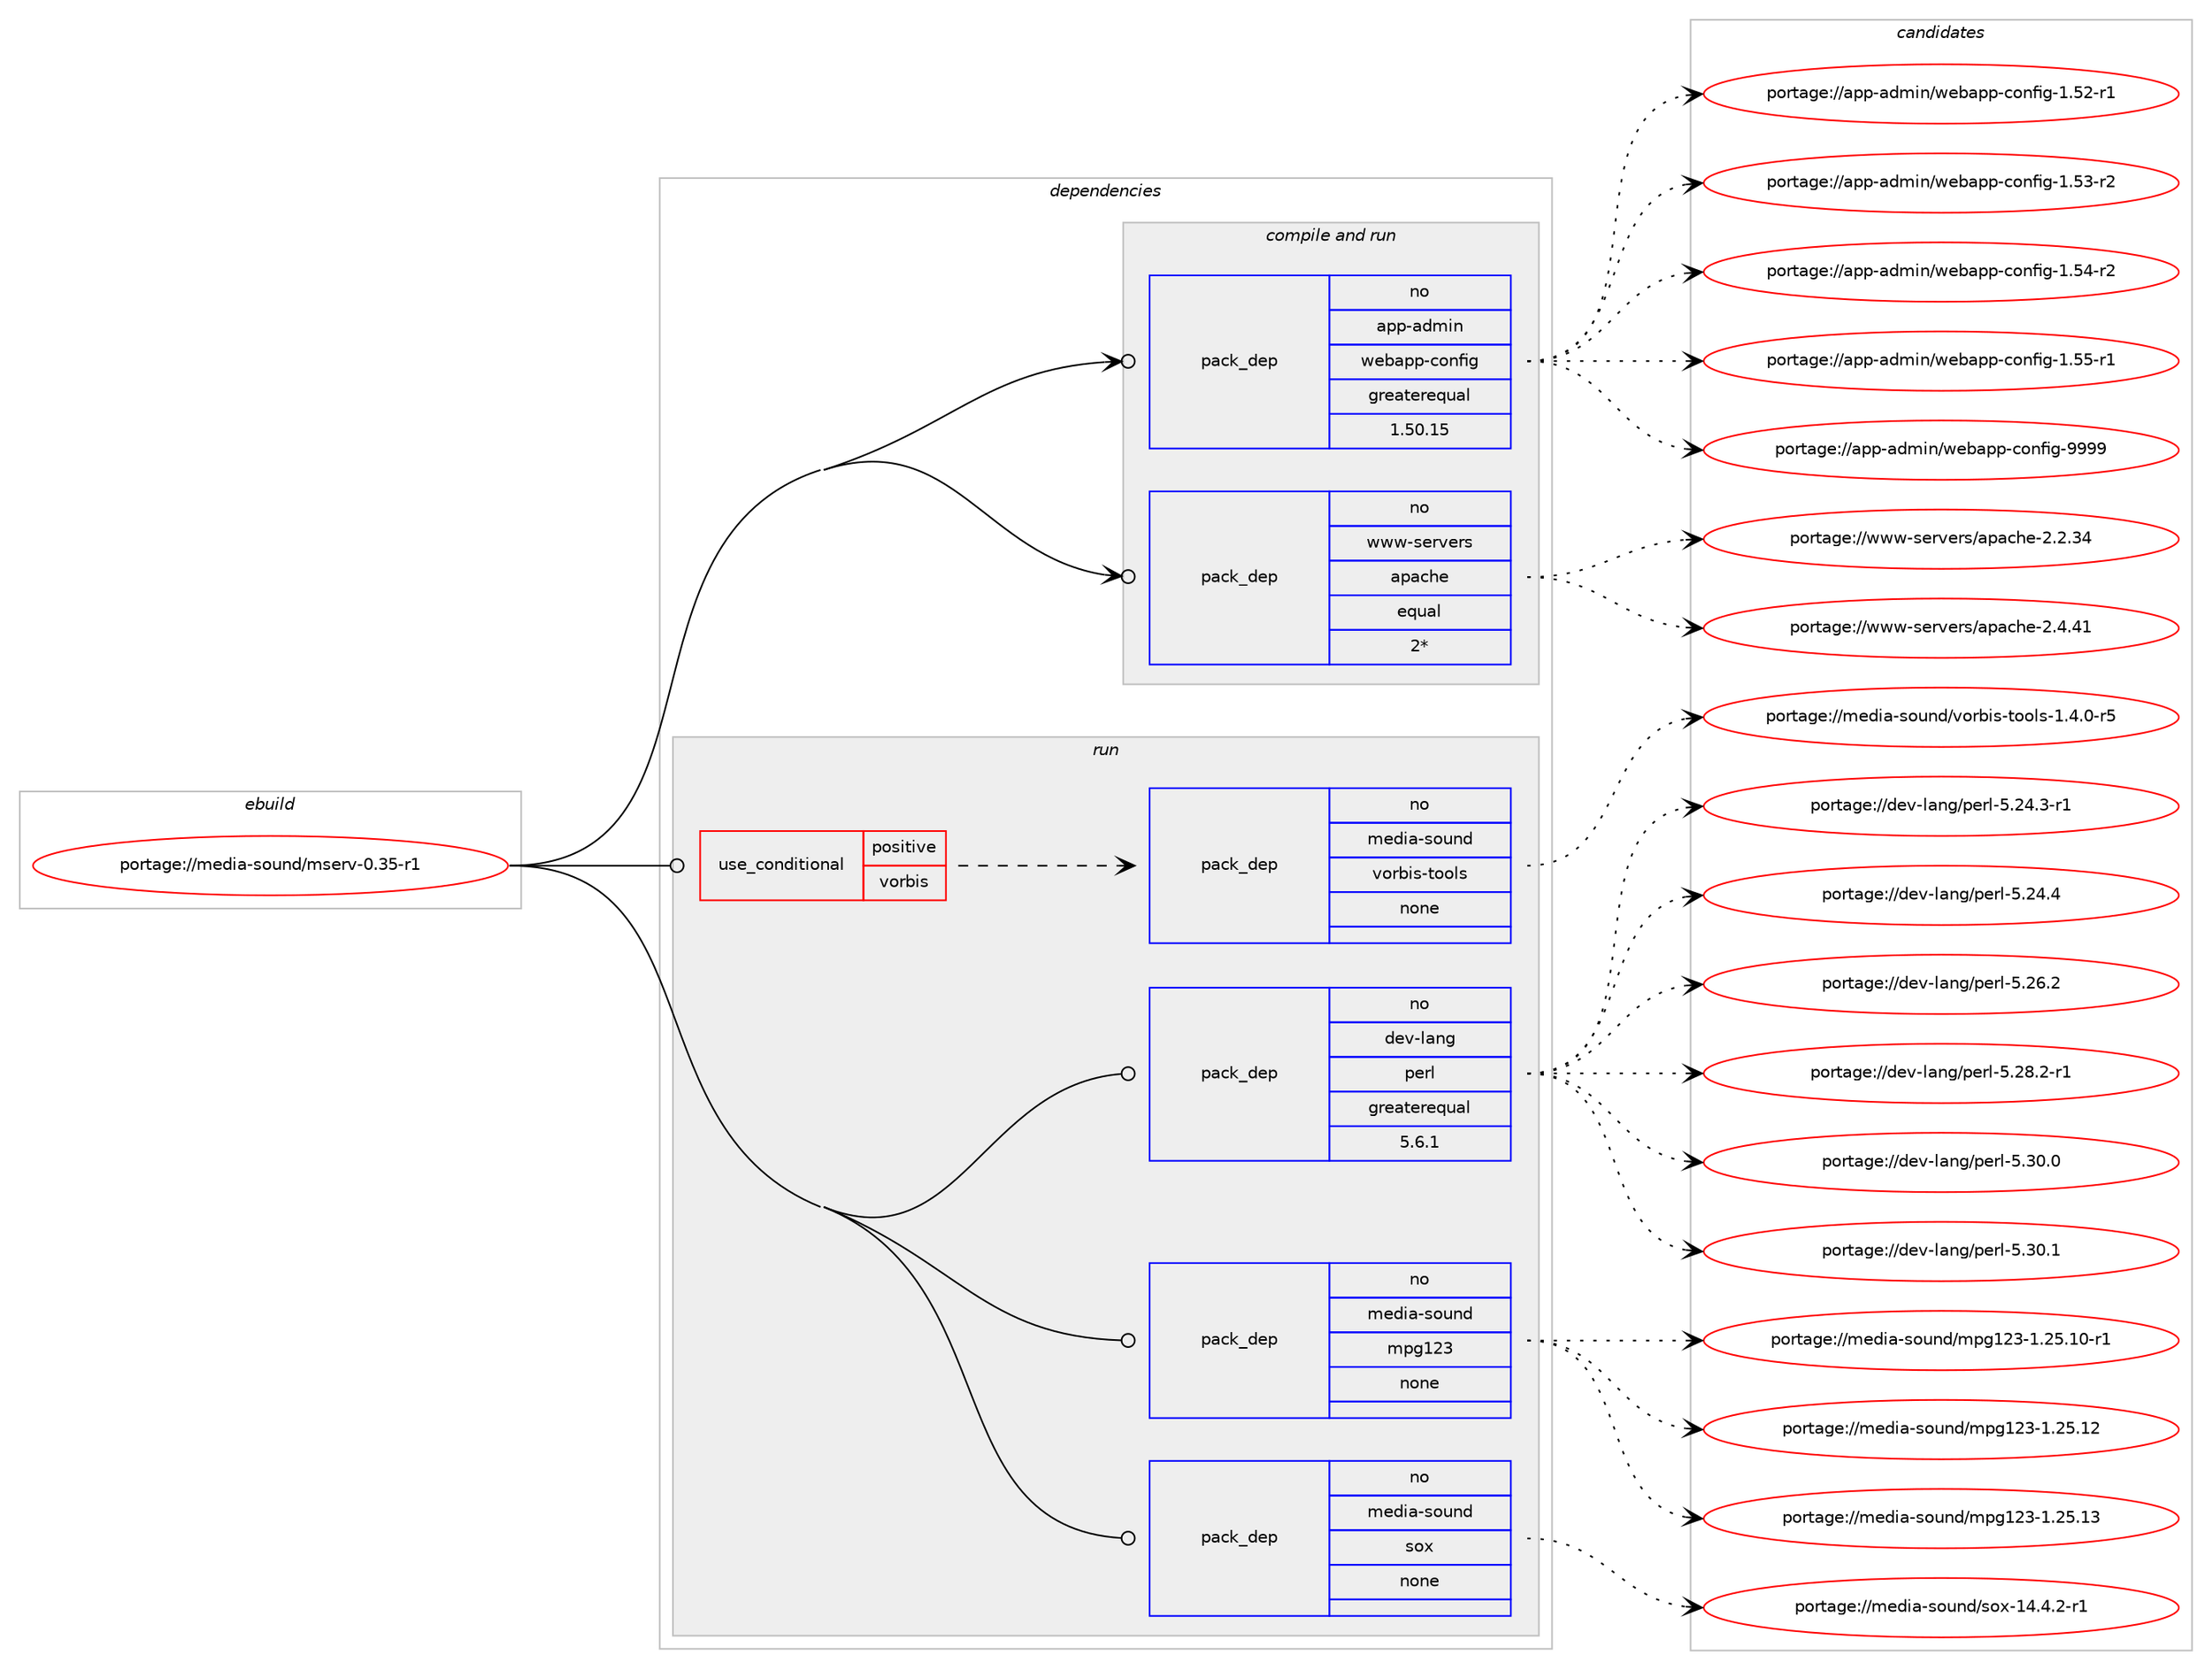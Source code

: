 digraph prolog {

# *************
# Graph options
# *************

newrank=true;
concentrate=true;
compound=true;
graph [rankdir=LR,fontname=Helvetica,fontsize=10,ranksep=1.5];#, ranksep=2.5, nodesep=0.2];
edge  [arrowhead=vee];
node  [fontname=Helvetica,fontsize=10];

# **********
# The ebuild
# **********

subgraph cluster_leftcol {
color=gray;
rank=same;
label=<<i>ebuild</i>>;
id [label="portage://media-sound/mserv-0.35-r1", color=red, width=4, href="../media-sound/mserv-0.35-r1.svg"];
}

# ****************
# The dependencies
# ****************

subgraph cluster_midcol {
color=gray;
label=<<i>dependencies</i>>;
subgraph cluster_compile {
fillcolor="#eeeeee";
style=filled;
label=<<i>compile</i>>;
}
subgraph cluster_compileandrun {
fillcolor="#eeeeee";
style=filled;
label=<<i>compile and run</i>>;
subgraph pack245611 {
dependency334135 [label=<<TABLE BORDER="0" CELLBORDER="1" CELLSPACING="0" CELLPADDING="4" WIDTH="220"><TR><TD ROWSPAN="6" CELLPADDING="30">pack_dep</TD></TR><TR><TD WIDTH="110">no</TD></TR><TR><TD>app-admin</TD></TR><TR><TD>webapp-config</TD></TR><TR><TD>greaterequal</TD></TR><TR><TD>1.50.15</TD></TR></TABLE>>, shape=none, color=blue];
}
id:e -> dependency334135:w [weight=20,style="solid",arrowhead="odotvee"];
subgraph pack245612 {
dependency334136 [label=<<TABLE BORDER="0" CELLBORDER="1" CELLSPACING="0" CELLPADDING="4" WIDTH="220"><TR><TD ROWSPAN="6" CELLPADDING="30">pack_dep</TD></TR><TR><TD WIDTH="110">no</TD></TR><TR><TD>www-servers</TD></TR><TR><TD>apache</TD></TR><TR><TD>equal</TD></TR><TR><TD>2*</TD></TR></TABLE>>, shape=none, color=blue];
}
id:e -> dependency334136:w [weight=20,style="solid",arrowhead="odotvee"];
}
subgraph cluster_run {
fillcolor="#eeeeee";
style=filled;
label=<<i>run</i>>;
subgraph cond83038 {
dependency334137 [label=<<TABLE BORDER="0" CELLBORDER="1" CELLSPACING="0" CELLPADDING="4"><TR><TD ROWSPAN="3" CELLPADDING="10">use_conditional</TD></TR><TR><TD>positive</TD></TR><TR><TD>vorbis</TD></TR></TABLE>>, shape=none, color=red];
subgraph pack245613 {
dependency334138 [label=<<TABLE BORDER="0" CELLBORDER="1" CELLSPACING="0" CELLPADDING="4" WIDTH="220"><TR><TD ROWSPAN="6" CELLPADDING="30">pack_dep</TD></TR><TR><TD WIDTH="110">no</TD></TR><TR><TD>media-sound</TD></TR><TR><TD>vorbis-tools</TD></TR><TR><TD>none</TD></TR><TR><TD></TD></TR></TABLE>>, shape=none, color=blue];
}
dependency334137:e -> dependency334138:w [weight=20,style="dashed",arrowhead="vee"];
}
id:e -> dependency334137:w [weight=20,style="solid",arrowhead="odot"];
subgraph pack245614 {
dependency334139 [label=<<TABLE BORDER="0" CELLBORDER="1" CELLSPACING="0" CELLPADDING="4" WIDTH="220"><TR><TD ROWSPAN="6" CELLPADDING="30">pack_dep</TD></TR><TR><TD WIDTH="110">no</TD></TR><TR><TD>dev-lang</TD></TR><TR><TD>perl</TD></TR><TR><TD>greaterequal</TD></TR><TR><TD>5.6.1</TD></TR></TABLE>>, shape=none, color=blue];
}
id:e -> dependency334139:w [weight=20,style="solid",arrowhead="odot"];
subgraph pack245615 {
dependency334140 [label=<<TABLE BORDER="0" CELLBORDER="1" CELLSPACING="0" CELLPADDING="4" WIDTH="220"><TR><TD ROWSPAN="6" CELLPADDING="30">pack_dep</TD></TR><TR><TD WIDTH="110">no</TD></TR><TR><TD>media-sound</TD></TR><TR><TD>mpg123</TD></TR><TR><TD>none</TD></TR><TR><TD></TD></TR></TABLE>>, shape=none, color=blue];
}
id:e -> dependency334140:w [weight=20,style="solid",arrowhead="odot"];
subgraph pack245616 {
dependency334141 [label=<<TABLE BORDER="0" CELLBORDER="1" CELLSPACING="0" CELLPADDING="4" WIDTH="220"><TR><TD ROWSPAN="6" CELLPADDING="30">pack_dep</TD></TR><TR><TD WIDTH="110">no</TD></TR><TR><TD>media-sound</TD></TR><TR><TD>sox</TD></TR><TR><TD>none</TD></TR><TR><TD></TD></TR></TABLE>>, shape=none, color=blue];
}
id:e -> dependency334141:w [weight=20,style="solid",arrowhead="odot"];
}
}

# **************
# The candidates
# **************

subgraph cluster_choices {
rank=same;
color=gray;
label=<<i>candidates</i>>;

subgraph choice245611 {
color=black;
nodesep=1;
choiceportage971121124597100109105110471191019897112112459911111010210510345494653504511449 [label="portage://app-admin/webapp-config-1.52-r1", color=red, width=4,href="../app-admin/webapp-config-1.52-r1.svg"];
choiceportage971121124597100109105110471191019897112112459911111010210510345494653514511450 [label="portage://app-admin/webapp-config-1.53-r2", color=red, width=4,href="../app-admin/webapp-config-1.53-r2.svg"];
choiceportage971121124597100109105110471191019897112112459911111010210510345494653524511450 [label="portage://app-admin/webapp-config-1.54-r2", color=red, width=4,href="../app-admin/webapp-config-1.54-r2.svg"];
choiceportage971121124597100109105110471191019897112112459911111010210510345494653534511449 [label="portage://app-admin/webapp-config-1.55-r1", color=red, width=4,href="../app-admin/webapp-config-1.55-r1.svg"];
choiceportage97112112459710010910511047119101989711211245991111101021051034557575757 [label="portage://app-admin/webapp-config-9999", color=red, width=4,href="../app-admin/webapp-config-9999.svg"];
dependency334135:e -> choiceportage971121124597100109105110471191019897112112459911111010210510345494653504511449:w [style=dotted,weight="100"];
dependency334135:e -> choiceportage971121124597100109105110471191019897112112459911111010210510345494653514511450:w [style=dotted,weight="100"];
dependency334135:e -> choiceportage971121124597100109105110471191019897112112459911111010210510345494653524511450:w [style=dotted,weight="100"];
dependency334135:e -> choiceportage971121124597100109105110471191019897112112459911111010210510345494653534511449:w [style=dotted,weight="100"];
dependency334135:e -> choiceportage97112112459710010910511047119101989711211245991111101021051034557575757:w [style=dotted,weight="100"];
}
subgraph choice245612 {
color=black;
nodesep=1;
choiceportage119119119451151011141181011141154797112979910410145504650465152 [label="portage://www-servers/apache-2.2.34", color=red, width=4,href="../www-servers/apache-2.2.34.svg"];
choiceportage119119119451151011141181011141154797112979910410145504652465249 [label="portage://www-servers/apache-2.4.41", color=red, width=4,href="../www-servers/apache-2.4.41.svg"];
dependency334136:e -> choiceportage119119119451151011141181011141154797112979910410145504650465152:w [style=dotted,weight="100"];
dependency334136:e -> choiceportage119119119451151011141181011141154797112979910410145504652465249:w [style=dotted,weight="100"];
}
subgraph choice245613 {
color=black;
nodesep=1;
choiceportage10910110010597451151111171101004711811111498105115451161111111081154549465246484511453 [label="portage://media-sound/vorbis-tools-1.4.0-r5", color=red, width=4,href="../media-sound/vorbis-tools-1.4.0-r5.svg"];
dependency334138:e -> choiceportage10910110010597451151111171101004711811111498105115451161111111081154549465246484511453:w [style=dotted,weight="100"];
}
subgraph choice245614 {
color=black;
nodesep=1;
choiceportage100101118451089711010347112101114108455346505246514511449 [label="portage://dev-lang/perl-5.24.3-r1", color=red, width=4,href="../dev-lang/perl-5.24.3-r1.svg"];
choiceportage10010111845108971101034711210111410845534650524652 [label="portage://dev-lang/perl-5.24.4", color=red, width=4,href="../dev-lang/perl-5.24.4.svg"];
choiceportage10010111845108971101034711210111410845534650544650 [label="portage://dev-lang/perl-5.26.2", color=red, width=4,href="../dev-lang/perl-5.26.2.svg"];
choiceportage100101118451089711010347112101114108455346505646504511449 [label="portage://dev-lang/perl-5.28.2-r1", color=red, width=4,href="../dev-lang/perl-5.28.2-r1.svg"];
choiceportage10010111845108971101034711210111410845534651484648 [label="portage://dev-lang/perl-5.30.0", color=red, width=4,href="../dev-lang/perl-5.30.0.svg"];
choiceportage10010111845108971101034711210111410845534651484649 [label="portage://dev-lang/perl-5.30.1", color=red, width=4,href="../dev-lang/perl-5.30.1.svg"];
dependency334139:e -> choiceportage100101118451089711010347112101114108455346505246514511449:w [style=dotted,weight="100"];
dependency334139:e -> choiceportage10010111845108971101034711210111410845534650524652:w [style=dotted,weight="100"];
dependency334139:e -> choiceportage10010111845108971101034711210111410845534650544650:w [style=dotted,weight="100"];
dependency334139:e -> choiceportage100101118451089711010347112101114108455346505646504511449:w [style=dotted,weight="100"];
dependency334139:e -> choiceportage10010111845108971101034711210111410845534651484648:w [style=dotted,weight="100"];
dependency334139:e -> choiceportage10010111845108971101034711210111410845534651484649:w [style=dotted,weight="100"];
}
subgraph choice245615 {
color=black;
nodesep=1;
choiceportage10910110010597451151111171101004710911210349505145494650534649484511449 [label="portage://media-sound/mpg123-1.25.10-r1", color=red, width=4,href="../media-sound/mpg123-1.25.10-r1.svg"];
choiceportage1091011001059745115111117110100471091121034950514549465053464950 [label="portage://media-sound/mpg123-1.25.12", color=red, width=4,href="../media-sound/mpg123-1.25.12.svg"];
choiceportage1091011001059745115111117110100471091121034950514549465053464951 [label="portage://media-sound/mpg123-1.25.13", color=red, width=4,href="../media-sound/mpg123-1.25.13.svg"];
dependency334140:e -> choiceportage10910110010597451151111171101004710911210349505145494650534649484511449:w [style=dotted,weight="100"];
dependency334140:e -> choiceportage1091011001059745115111117110100471091121034950514549465053464950:w [style=dotted,weight="100"];
dependency334140:e -> choiceportage1091011001059745115111117110100471091121034950514549465053464951:w [style=dotted,weight="100"];
}
subgraph choice245616 {
color=black;
nodesep=1;
choiceportage109101100105974511511111711010047115111120454952465246504511449 [label="portage://media-sound/sox-14.4.2-r1", color=red, width=4,href="../media-sound/sox-14.4.2-r1.svg"];
dependency334141:e -> choiceportage109101100105974511511111711010047115111120454952465246504511449:w [style=dotted,weight="100"];
}
}

}
